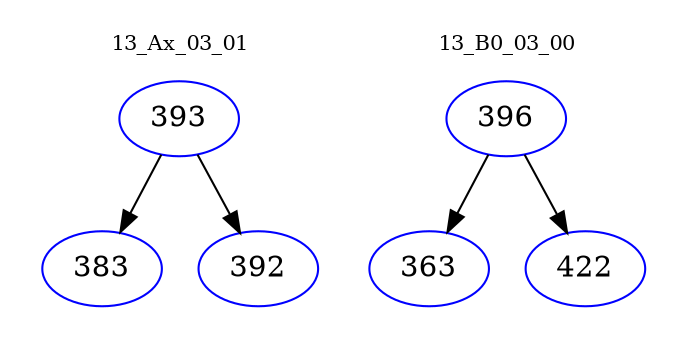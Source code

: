digraph{
subgraph cluster_0 {
color = white
label = "13_Ax_03_01";
fontsize=10;
T0_393 [label="393", color="blue"]
T0_393 -> T0_383 [color="black"]
T0_383 [label="383", color="blue"]
T0_393 -> T0_392 [color="black"]
T0_392 [label="392", color="blue"]
}
subgraph cluster_1 {
color = white
label = "13_B0_03_00";
fontsize=10;
T1_396 [label="396", color="blue"]
T1_396 -> T1_363 [color="black"]
T1_363 [label="363", color="blue"]
T1_396 -> T1_422 [color="black"]
T1_422 [label="422", color="blue"]
}
}
